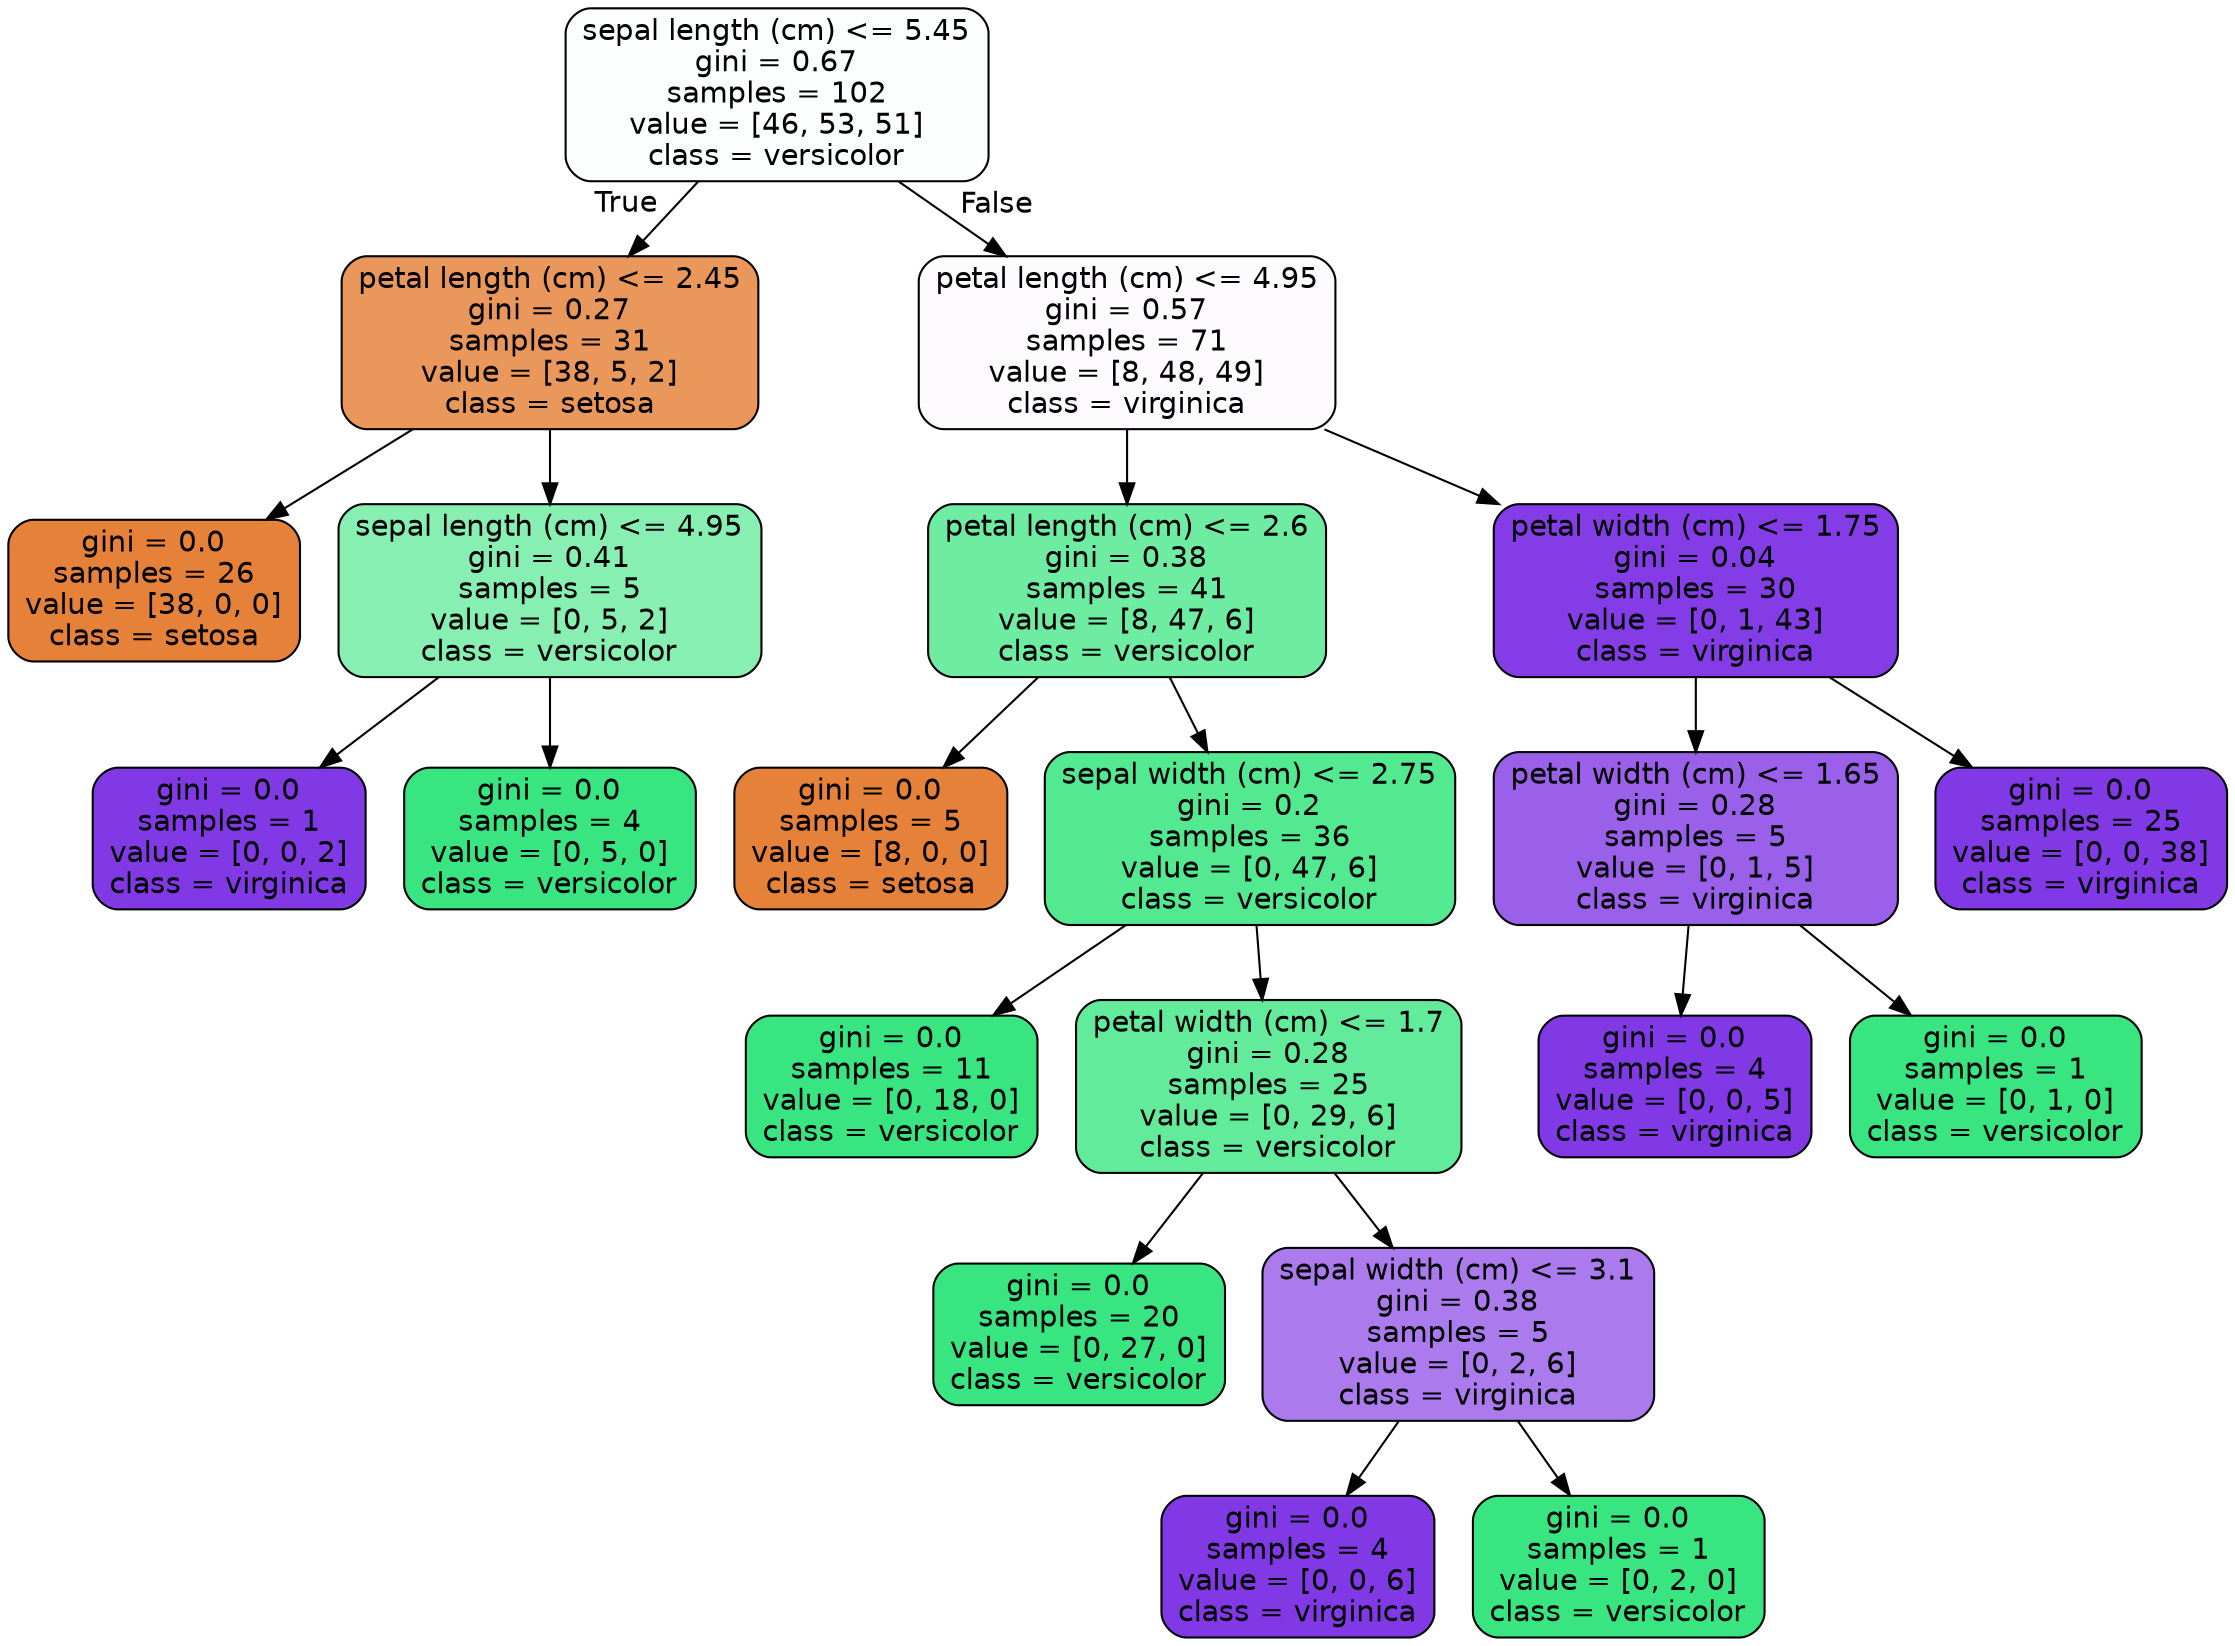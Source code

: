 digraph Tree {
node [shape=box, style="filled, rounded", color="black", fontname=helvetica] ;
edge [fontname=helvetica] ;
0 [label="sepal length (cm) <= 5.45\ngini = 0.67\nsamples = 102\nvalue = [46, 53, 51]\nclass = versicolor", fillcolor="#39e58105"] ;
1 [label="petal length (cm) <= 2.45\ngini = 0.27\nsamples = 31\nvalue = [38, 5, 2]\nclass = setosa", fillcolor="#e58139d2"] ;
0 -> 1 [labeldistance=2.5, labelangle=45, headlabel="True"] ;
2 [label="gini = 0.0\nsamples = 26\nvalue = [38, 0, 0]\nclass = setosa", fillcolor="#e58139ff"] ;
1 -> 2 ;
3 [label="sepal length (cm) <= 4.95\ngini = 0.41\nsamples = 5\nvalue = [0, 5, 2]\nclass = versicolor", fillcolor="#39e58199"] ;
1 -> 3 ;
4 [label="gini = 0.0\nsamples = 1\nvalue = [0, 0, 2]\nclass = virginica", fillcolor="#8139e5ff"] ;
3 -> 4 ;
5 [label="gini = 0.0\nsamples = 4\nvalue = [0, 5, 0]\nclass = versicolor", fillcolor="#39e581ff"] ;
3 -> 5 ;
6 [label="petal length (cm) <= 4.95\ngini = 0.57\nsamples = 71\nvalue = [8, 48, 49]\nclass = virginica", fillcolor="#8139e504"] ;
0 -> 6 [labeldistance=2.5, labelangle=-45, headlabel="False"] ;
7 [label="petal length (cm) <= 2.6\ngini = 0.38\nsamples = 41\nvalue = [8, 47, 6]\nclass = versicolor", fillcolor="#39e581bc"] ;
6 -> 7 ;
8 [label="gini = 0.0\nsamples = 5\nvalue = [8, 0, 0]\nclass = setosa", fillcolor="#e58139ff"] ;
7 -> 8 ;
9 [label="sepal width (cm) <= 2.75\ngini = 0.2\nsamples = 36\nvalue = [0, 47, 6]\nclass = versicolor", fillcolor="#39e581de"] ;
7 -> 9 ;
10 [label="gini = 0.0\nsamples = 11\nvalue = [0, 18, 0]\nclass = versicolor", fillcolor="#39e581ff"] ;
9 -> 10 ;
11 [label="petal width (cm) <= 1.7\ngini = 0.28\nsamples = 25\nvalue = [0, 29, 6]\nclass = versicolor", fillcolor="#39e581ca"] ;
9 -> 11 ;
12 [label="gini = 0.0\nsamples = 20\nvalue = [0, 27, 0]\nclass = versicolor", fillcolor="#39e581ff"] ;
11 -> 12 ;
13 [label="sepal width (cm) <= 3.1\ngini = 0.38\nsamples = 5\nvalue = [0, 2, 6]\nclass = virginica", fillcolor="#8139e5aa"] ;
11 -> 13 ;
14 [label="gini = 0.0\nsamples = 4\nvalue = [0, 0, 6]\nclass = virginica", fillcolor="#8139e5ff"] ;
13 -> 14 ;
15 [label="gini = 0.0\nsamples = 1\nvalue = [0, 2, 0]\nclass = versicolor", fillcolor="#39e581ff"] ;
13 -> 15 ;
16 [label="petal width (cm) <= 1.75\ngini = 0.04\nsamples = 30\nvalue = [0, 1, 43]\nclass = virginica", fillcolor="#8139e5f9"] ;
6 -> 16 ;
17 [label="petal width (cm) <= 1.65\ngini = 0.28\nsamples = 5\nvalue = [0, 1, 5]\nclass = virginica", fillcolor="#8139e5cc"] ;
16 -> 17 ;
18 [label="gini = 0.0\nsamples = 4\nvalue = [0, 0, 5]\nclass = virginica", fillcolor="#8139e5ff"] ;
17 -> 18 ;
19 [label="gini = 0.0\nsamples = 1\nvalue = [0, 1, 0]\nclass = versicolor", fillcolor="#39e581ff"] ;
17 -> 19 ;
20 [label="gini = 0.0\nsamples = 25\nvalue = [0, 0, 38]\nclass = virginica", fillcolor="#8139e5ff"] ;
16 -> 20 ;
}